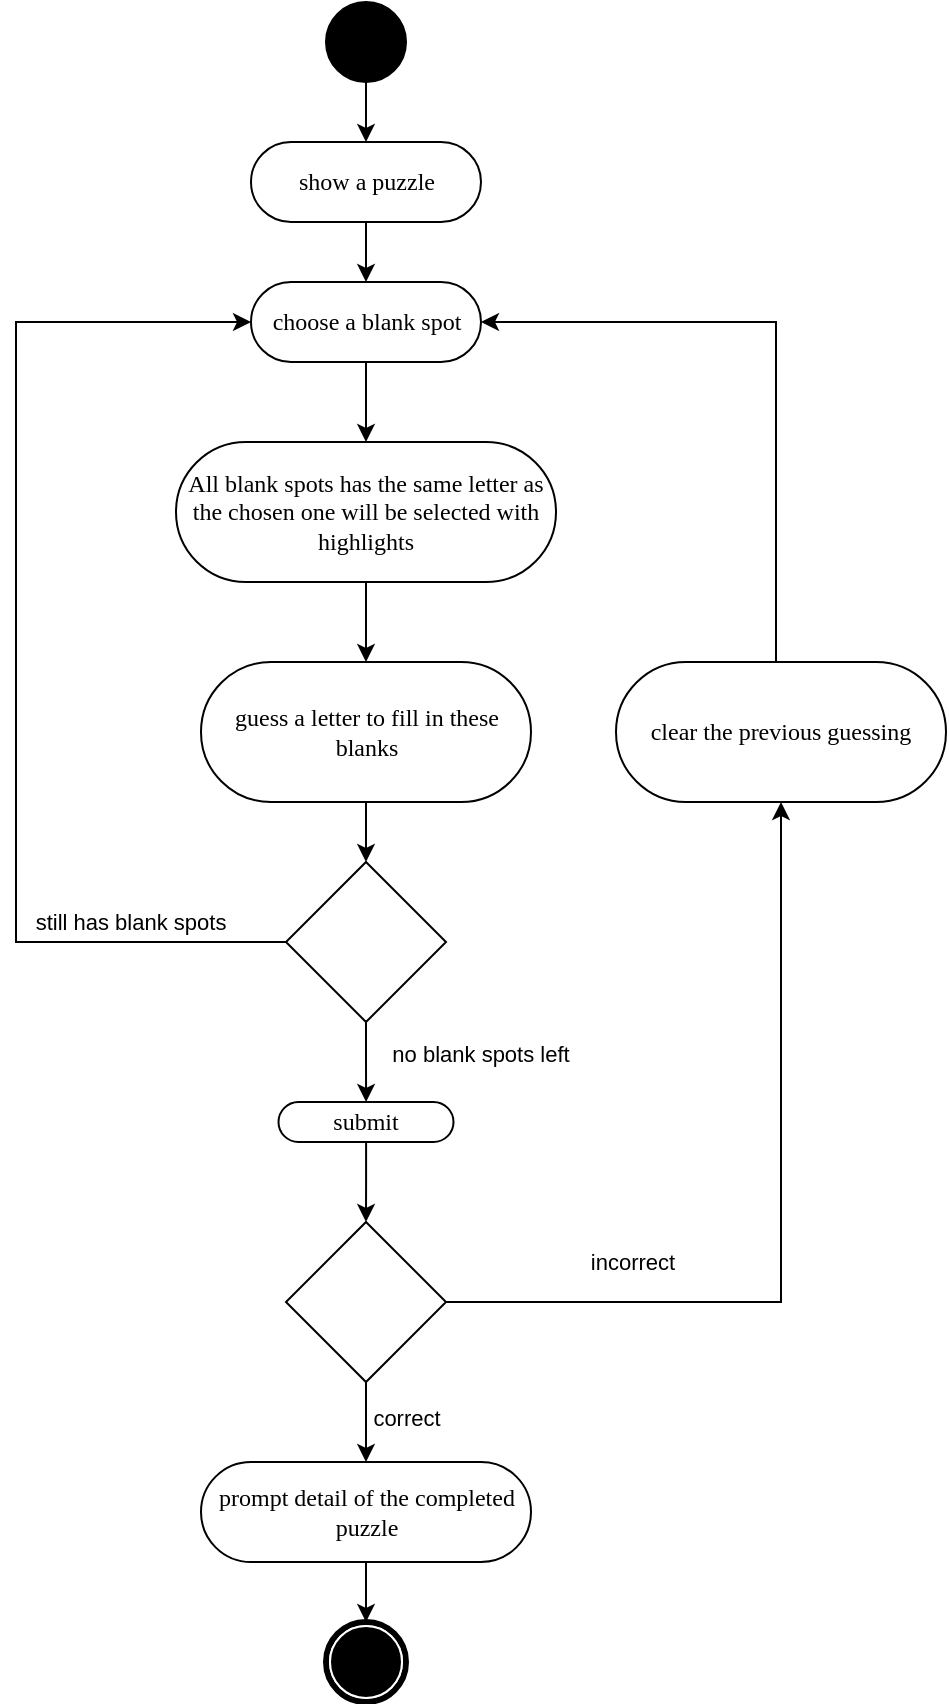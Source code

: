 <mxfile version="23.1.1" type="github">
  <diagram name="Page-1" id="0783ab3e-0a74-02c8-0abd-f7b4e66b4bec">
    <mxGraphModel dx="2440" dy="3541" grid="1" gridSize="10" guides="1" tooltips="1" connect="1" arrows="1" fold="1" page="1" pageScale="1" pageWidth="850" pageHeight="1100" background="none" math="0" shadow="0">
      <root>
        <mxCell id="0" />
        <mxCell id="1" parent="0" />
        <mxCell id="_0BTxhpO1Rx_sMPbXlcL-7" value="" style="edgeStyle=orthogonalEdgeStyle;rounded=0;orthogonalLoop=1;jettySize=auto;html=1;" edge="1" parent="1" source="_0BTxhpO1Rx_sMPbXlcL-1" target="_0BTxhpO1Rx_sMPbXlcL-6">
          <mxGeometry relative="1" as="geometry" />
        </mxCell>
        <mxCell id="_0BTxhpO1Rx_sMPbXlcL-1" value="choose a blank spot" style="rounded=1;whiteSpace=wrap;html=1;shadow=0;comic=0;labelBackgroundColor=none;strokeWidth=1;fontFamily=Verdana;fontSize=12;align=center;arcSize=50;" vertex="1" parent="1">
          <mxGeometry x="257.5" y="-1810" width="115" height="40" as="geometry" />
        </mxCell>
        <mxCell id="_0BTxhpO1Rx_sMPbXlcL-3" value="" style="edgeStyle=orthogonalEdgeStyle;rounded=0;orthogonalLoop=1;jettySize=auto;html=1;entryX=0.5;entryY=0;entryDx=0;entryDy=0;" edge="1" parent="1" source="_0BTxhpO1Rx_sMPbXlcL-2" target="_0BTxhpO1Rx_sMPbXlcL-102">
          <mxGeometry relative="1" as="geometry">
            <mxPoint x="315" y="-1880" as="targetPoint" />
          </mxGeometry>
        </mxCell>
        <mxCell id="_0BTxhpO1Rx_sMPbXlcL-2" value="" style="ellipse;whiteSpace=wrap;html=1;rounded=0;shadow=0;comic=0;labelBackgroundColor=none;strokeWidth=1;fillColor=#000000;fontFamily=Verdana;fontSize=12;align=center;" vertex="1" parent="1">
          <mxGeometry x="295" y="-1950" width="40" height="40" as="geometry" />
        </mxCell>
        <mxCell id="_0BTxhpO1Rx_sMPbXlcL-13" value="" style="edgeStyle=orthogonalEdgeStyle;rounded=0;orthogonalLoop=1;jettySize=auto;html=1;" edge="1" parent="1" source="_0BTxhpO1Rx_sMPbXlcL-6" target="_0BTxhpO1Rx_sMPbXlcL-12">
          <mxGeometry relative="1" as="geometry" />
        </mxCell>
        <mxCell id="_0BTxhpO1Rx_sMPbXlcL-6" value="All blank spots has the same letter as the chosen one will be selected with highlights" style="rounded=1;whiteSpace=wrap;html=1;shadow=0;comic=0;labelBackgroundColor=none;strokeWidth=1;fontFamily=Verdana;fontSize=12;align=center;arcSize=50;" vertex="1" parent="1">
          <mxGeometry x="220" y="-1730" width="190" height="70" as="geometry" />
        </mxCell>
        <mxCell id="_0BTxhpO1Rx_sMPbXlcL-15" value="" style="edgeStyle=orthogonalEdgeStyle;rounded=0;orthogonalLoop=1;jettySize=auto;html=1;entryX=0.5;entryY=0;entryDx=0;entryDy=0;" edge="1" parent="1" source="_0BTxhpO1Rx_sMPbXlcL-12" target="_0BTxhpO1Rx_sMPbXlcL-16">
          <mxGeometry relative="1" as="geometry">
            <mxPoint x="315" y="-1510" as="targetPoint" />
          </mxGeometry>
        </mxCell>
        <mxCell id="_0BTxhpO1Rx_sMPbXlcL-12" value="guess a letter to fill in these blanks" style="whiteSpace=wrap;html=1;fontFamily=Verdana;rounded=1;shadow=0;comic=0;labelBackgroundColor=none;strokeWidth=1;arcSize=50;" vertex="1" parent="1">
          <mxGeometry x="232.5" y="-1620" width="165" height="70" as="geometry" />
        </mxCell>
        <mxCell id="_0BTxhpO1Rx_sMPbXlcL-21" value="" style="edgeStyle=orthogonalEdgeStyle;rounded=0;orthogonalLoop=1;jettySize=auto;html=1;entryX=0;entryY=0.5;entryDx=0;entryDy=0;exitX=0;exitY=0.5;exitDx=0;exitDy=0;" edge="1" parent="1" source="_0BTxhpO1Rx_sMPbXlcL-16" target="_0BTxhpO1Rx_sMPbXlcL-1">
          <mxGeometry relative="1" as="geometry">
            <mxPoint x="130" y="-1690" as="targetPoint" />
            <Array as="points">
              <mxPoint x="140" y="-1480" />
              <mxPoint x="140" y="-1790" />
            </Array>
          </mxGeometry>
        </mxCell>
        <mxCell id="_0BTxhpO1Rx_sMPbXlcL-28" value="still has blank spots" style="edgeLabel;html=1;align=center;verticalAlign=middle;resizable=0;points=[];" vertex="1" connectable="0" parent="_0BTxhpO1Rx_sMPbXlcL-21">
          <mxGeometry x="-0.613" y="1" relative="1" as="geometry">
            <mxPoint x="31" y="-11" as="offset" />
          </mxGeometry>
        </mxCell>
        <mxCell id="_0BTxhpO1Rx_sMPbXlcL-24" value="" style="edgeStyle=orthogonalEdgeStyle;rounded=0;orthogonalLoop=1;jettySize=auto;html=1;" edge="1" parent="1" source="_0BTxhpO1Rx_sMPbXlcL-16" target="_0BTxhpO1Rx_sMPbXlcL-22">
          <mxGeometry relative="1" as="geometry" />
        </mxCell>
        <mxCell id="_0BTxhpO1Rx_sMPbXlcL-30" value="no blank spots left" style="edgeLabel;html=1;align=center;verticalAlign=middle;resizable=0;points=[];" vertex="1" connectable="0" parent="_0BTxhpO1Rx_sMPbXlcL-24">
          <mxGeometry x="0.022" y="2" relative="1" as="geometry">
            <mxPoint x="55" y="-5" as="offset" />
          </mxGeometry>
        </mxCell>
        <mxCell id="_0BTxhpO1Rx_sMPbXlcL-16" value="" style="rhombus;whiteSpace=wrap;html=1;" vertex="1" parent="1">
          <mxGeometry x="275" y="-1520" width="80" height="80" as="geometry" />
        </mxCell>
        <mxCell id="_0BTxhpO1Rx_sMPbXlcL-32" value="" style="edgeStyle=orthogonalEdgeStyle;rounded=0;orthogonalLoop=1;jettySize=auto;html=1;" edge="1" parent="1" source="_0BTxhpO1Rx_sMPbXlcL-22" target="_0BTxhpO1Rx_sMPbXlcL-31">
          <mxGeometry relative="1" as="geometry" />
        </mxCell>
        <mxCell id="_0BTxhpO1Rx_sMPbXlcL-22" value="submit" style="whiteSpace=wrap;html=1;fontFamily=Verdana;rounded=1;shadow=0;comic=0;labelBackgroundColor=none;strokeWidth=1;arcSize=50;" vertex="1" parent="1">
          <mxGeometry x="271.25" y="-1400" width="87.5" height="20" as="geometry" />
        </mxCell>
        <mxCell id="_0BTxhpO1Rx_sMPbXlcL-34" value="" style="edgeStyle=orthogonalEdgeStyle;rounded=0;orthogonalLoop=1;jettySize=auto;html=1;" edge="1" parent="1" source="_0BTxhpO1Rx_sMPbXlcL-31" target="_0BTxhpO1Rx_sMPbXlcL-33">
          <mxGeometry relative="1" as="geometry" />
        </mxCell>
        <mxCell id="_0BTxhpO1Rx_sMPbXlcL-37" value="incorrect" style="edgeLabel;html=1;align=center;verticalAlign=middle;resizable=0;points=[];" vertex="1" connectable="0" parent="_0BTxhpO1Rx_sMPbXlcL-34">
          <mxGeometry x="-0.555" relative="1" as="geometry">
            <mxPoint y="-20" as="offset" />
          </mxGeometry>
        </mxCell>
        <mxCell id="_0BTxhpO1Rx_sMPbXlcL-99" value="" style="edgeStyle=orthogonalEdgeStyle;rounded=0;orthogonalLoop=1;jettySize=auto;html=1;" edge="1" parent="1" source="_0BTxhpO1Rx_sMPbXlcL-31" target="_0BTxhpO1Rx_sMPbXlcL-38">
          <mxGeometry relative="1" as="geometry" />
        </mxCell>
        <mxCell id="_0BTxhpO1Rx_sMPbXlcL-100" value="correct" style="edgeLabel;html=1;align=center;verticalAlign=middle;resizable=0;points=[];" vertex="1" connectable="0" parent="_0BTxhpO1Rx_sMPbXlcL-99">
          <mxGeometry x="-0.133" relative="1" as="geometry">
            <mxPoint x="20" as="offset" />
          </mxGeometry>
        </mxCell>
        <mxCell id="_0BTxhpO1Rx_sMPbXlcL-31" value="" style="rhombus;whiteSpace=wrap;html=1;" vertex="1" parent="1">
          <mxGeometry x="275" y="-1340" width="80" height="80" as="geometry" />
        </mxCell>
        <mxCell id="_0BTxhpO1Rx_sMPbXlcL-36" value="" style="edgeStyle=orthogonalEdgeStyle;rounded=0;orthogonalLoop=1;jettySize=auto;html=1;entryX=1;entryY=0.5;entryDx=0;entryDy=0;" edge="1" parent="1" source="_0BTxhpO1Rx_sMPbXlcL-33" target="_0BTxhpO1Rx_sMPbXlcL-1">
          <mxGeometry relative="1" as="geometry">
            <mxPoint x="632.5" y="-1515" as="targetPoint" />
            <Array as="points">
              <mxPoint x="520" y="-1790" />
            </Array>
          </mxGeometry>
        </mxCell>
        <mxCell id="_0BTxhpO1Rx_sMPbXlcL-33" value="clear the previous guessing" style="whiteSpace=wrap;html=1;fontFamily=Verdana;rounded=1;shadow=0;comic=0;labelBackgroundColor=none;strokeWidth=1;arcSize=50;" vertex="1" parent="1">
          <mxGeometry x="440" y="-1620" width="165" height="70" as="geometry" />
        </mxCell>
        <mxCell id="_0BTxhpO1Rx_sMPbXlcL-104" value="" style="edgeStyle=orthogonalEdgeStyle;rounded=0;orthogonalLoop=1;jettySize=auto;html=1;" edge="1" parent="1" source="_0BTxhpO1Rx_sMPbXlcL-38" target="_0BTxhpO1Rx_sMPbXlcL-98">
          <mxGeometry relative="1" as="geometry" />
        </mxCell>
        <mxCell id="_0BTxhpO1Rx_sMPbXlcL-38" value="prompt detail of the completed puzzle" style="whiteSpace=wrap;html=1;fontFamily=Verdana;rounded=1;shadow=0;comic=0;labelBackgroundColor=none;strokeWidth=1;arcSize=50;" vertex="1" parent="1">
          <mxGeometry x="232.5" y="-1220" width="165" height="50" as="geometry" />
        </mxCell>
        <mxCell id="_0BTxhpO1Rx_sMPbXlcL-98" value="" style="shape=mxgraph.bpmn.shape;html=1;verticalLabelPosition=bottom;labelBackgroundColor=#ffffff;verticalAlign=top;perimeter=ellipsePerimeter;outline=end;symbol=terminate;rounded=0;shadow=0;comic=0;strokeWidth=1;fontFamily=Verdana;fontSize=12;align=center;" vertex="1" parent="1">
          <mxGeometry x="295" y="-1140" width="40" height="40" as="geometry" />
        </mxCell>
        <mxCell id="_0BTxhpO1Rx_sMPbXlcL-103" value="" style="edgeStyle=orthogonalEdgeStyle;rounded=0;orthogonalLoop=1;jettySize=auto;html=1;" edge="1" parent="1" source="_0BTxhpO1Rx_sMPbXlcL-102" target="_0BTxhpO1Rx_sMPbXlcL-1">
          <mxGeometry relative="1" as="geometry" />
        </mxCell>
        <mxCell id="_0BTxhpO1Rx_sMPbXlcL-102" value="show a puzzle" style="rounded=1;whiteSpace=wrap;html=1;shadow=0;comic=0;labelBackgroundColor=none;strokeWidth=1;fontFamily=Verdana;fontSize=12;align=center;arcSize=50;" vertex="1" parent="1">
          <mxGeometry x="257.5" y="-1880" width="115" height="40" as="geometry" />
        </mxCell>
      </root>
    </mxGraphModel>
  </diagram>
</mxfile>
